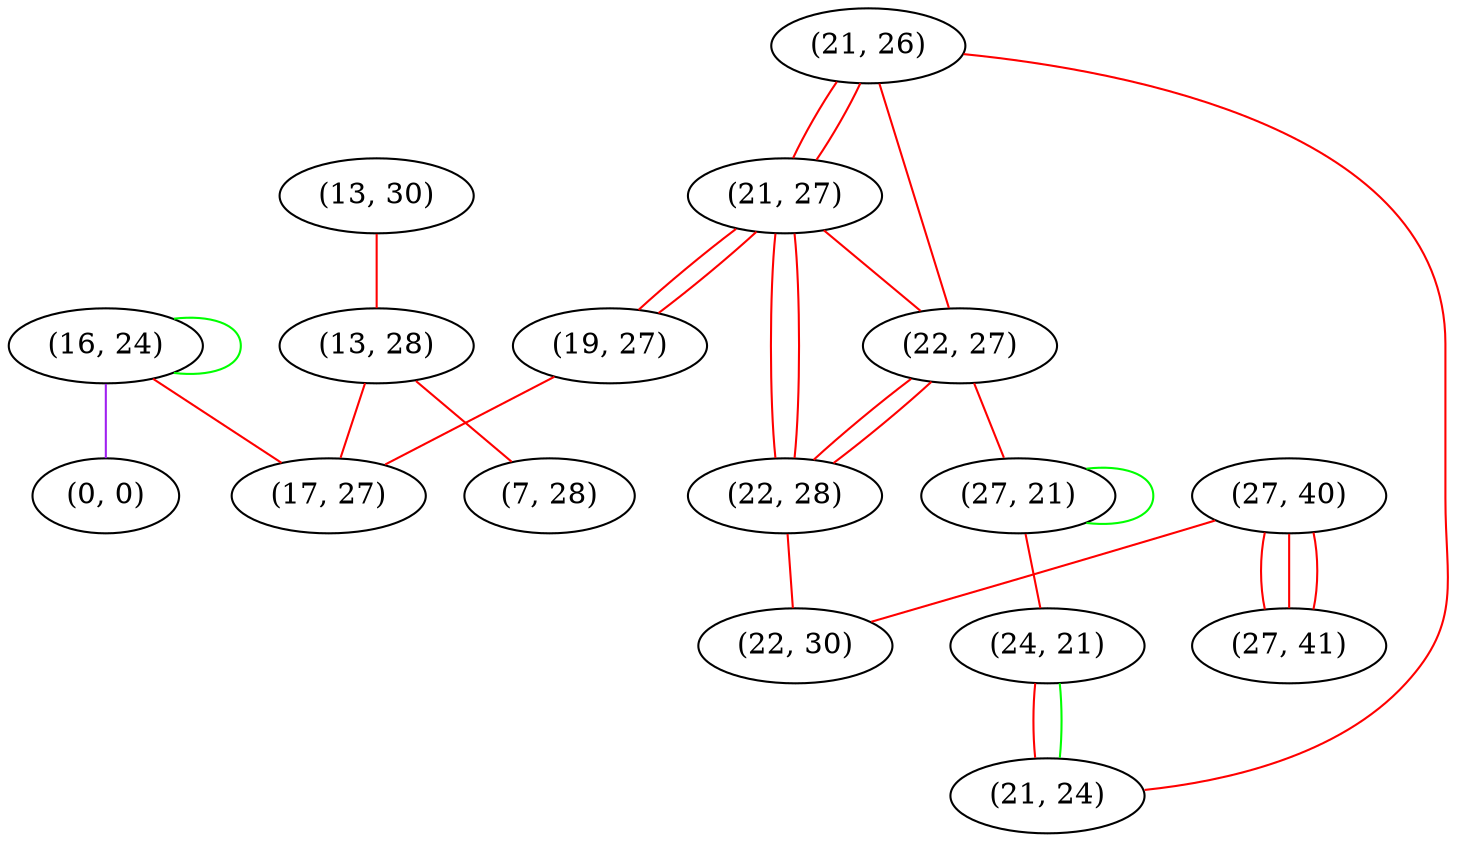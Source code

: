 graph "" {
"(16, 24)";
"(21, 26)";
"(27, 40)";
"(21, 27)";
"(22, 27)";
"(27, 21)";
"(19, 27)";
"(27, 41)";
"(13, 30)";
"(13, 28)";
"(0, 0)";
"(7, 28)";
"(22, 28)";
"(17, 27)";
"(24, 21)";
"(21, 24)";
"(22, 30)";
"(16, 24)" -- "(17, 27)"  [color=red, key=0, weight=1];
"(16, 24)" -- "(16, 24)"  [color=green, key=0, weight=2];
"(16, 24)" -- "(0, 0)"  [color=purple, key=0, weight=4];
"(21, 26)" -- "(22, 27)"  [color=red, key=0, weight=1];
"(21, 26)" -- "(21, 24)"  [color=red, key=0, weight=1];
"(21, 26)" -- "(21, 27)"  [color=red, key=0, weight=1];
"(21, 26)" -- "(21, 27)"  [color=red, key=1, weight=1];
"(27, 40)" -- "(27, 41)"  [color=red, key=0, weight=1];
"(27, 40)" -- "(27, 41)"  [color=red, key=1, weight=1];
"(27, 40)" -- "(27, 41)"  [color=red, key=2, weight=1];
"(27, 40)" -- "(22, 30)"  [color=red, key=0, weight=1];
"(21, 27)" -- "(22, 27)"  [color=red, key=0, weight=1];
"(21, 27)" -- "(22, 28)"  [color=red, key=0, weight=1];
"(21, 27)" -- "(22, 28)"  [color=red, key=1, weight=1];
"(21, 27)" -- "(19, 27)"  [color=red, key=0, weight=1];
"(21, 27)" -- "(19, 27)"  [color=red, key=1, weight=1];
"(22, 27)" -- "(22, 28)"  [color=red, key=0, weight=1];
"(22, 27)" -- "(22, 28)"  [color=red, key=1, weight=1];
"(22, 27)" -- "(27, 21)"  [color=red, key=0, weight=1];
"(27, 21)" -- "(24, 21)"  [color=red, key=0, weight=1];
"(27, 21)" -- "(27, 21)"  [color=green, key=0, weight=2];
"(19, 27)" -- "(17, 27)"  [color=red, key=0, weight=1];
"(13, 30)" -- "(13, 28)"  [color=red, key=0, weight=1];
"(13, 28)" -- "(7, 28)"  [color=red, key=0, weight=1];
"(13, 28)" -- "(17, 27)"  [color=red, key=0, weight=1];
"(22, 28)" -- "(22, 30)"  [color=red, key=0, weight=1];
"(24, 21)" -- "(21, 24)"  [color=red, key=0, weight=1];
"(24, 21)" -- "(21, 24)"  [color=green, key=1, weight=2];
}
